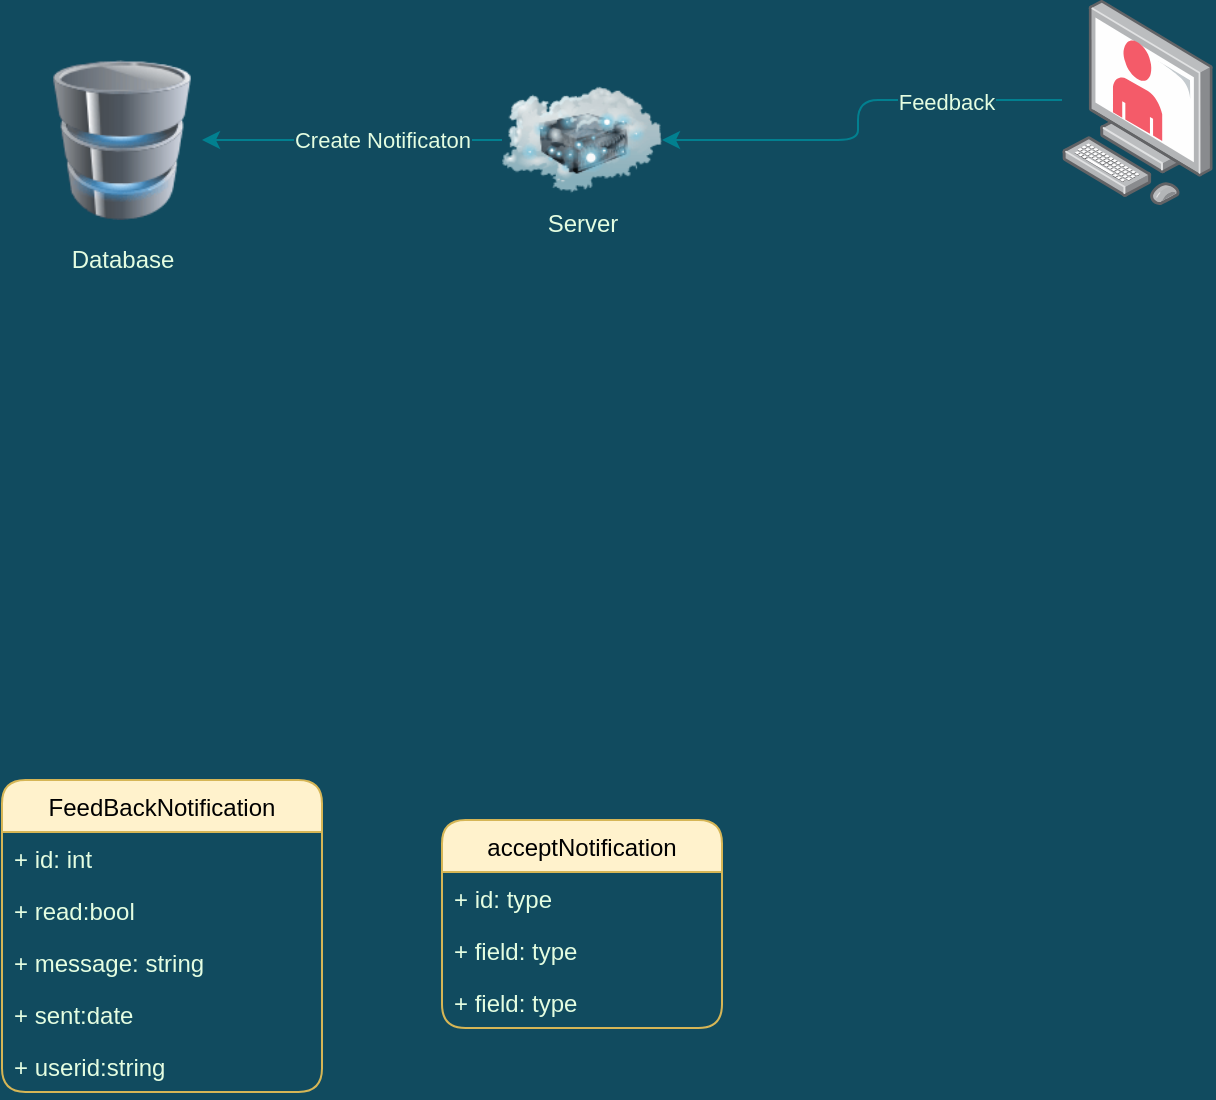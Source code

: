 <mxfile version="15.4.3" type="github">
  <diagram id="m_BbS3otMrVcHqlcPrgL" name="Page-1">
    <mxGraphModel dx="1102" dy="582" grid="1" gridSize="10" guides="1" tooltips="1" connect="1" arrows="1" fold="1" page="1" pageScale="1" pageWidth="850" pageHeight="1100" background="#114B5F" math="0" shadow="0">
      <root>
        <mxCell id="0" />
        <mxCell id="1" parent="0" />
        <mxCell id="1xIDlhuD8FW9p0ByaJr1-2" value="FeedBackNotification" style="swimlane;fontStyle=0;childLayout=stackLayout;horizontal=1;startSize=26;fillColor=#fff2cc;horizontalStack=0;resizeParent=1;resizeParentMax=0;resizeLast=0;collapsible=1;marginBottom=0;strokeColor=#d6b656;rounded=1;" vertex="1" parent="1">
          <mxGeometry x="100" y="780" width="160" height="156" as="geometry" />
        </mxCell>
        <mxCell id="1xIDlhuD8FW9p0ByaJr1-3" value="+ id: int" style="text;strokeColor=none;fillColor=none;align=left;verticalAlign=top;spacingLeft=4;spacingRight=4;overflow=hidden;rotatable=0;points=[[0,0.5],[1,0.5]];portConstraint=eastwest;fontColor=#E4FDE1;rounded=1;" vertex="1" parent="1xIDlhuD8FW9p0ByaJr1-2">
          <mxGeometry y="26" width="160" height="26" as="geometry" />
        </mxCell>
        <mxCell id="1xIDlhuD8FW9p0ByaJr1-4" value="+ read:bool" style="text;strokeColor=none;fillColor=none;align=left;verticalAlign=top;spacingLeft=4;spacingRight=4;overflow=hidden;rotatable=0;points=[[0,0.5],[1,0.5]];portConstraint=eastwest;fontColor=#E4FDE1;rounded=1;" vertex="1" parent="1xIDlhuD8FW9p0ByaJr1-2">
          <mxGeometry y="52" width="160" height="26" as="geometry" />
        </mxCell>
        <mxCell id="1xIDlhuD8FW9p0ByaJr1-5" value="+ message: string&#xa;" style="text;strokeColor=none;fillColor=none;align=left;verticalAlign=top;spacingLeft=4;spacingRight=4;overflow=hidden;rotatable=0;points=[[0,0.5],[1,0.5]];portConstraint=eastwest;fontColor=#E4FDE1;rounded=1;" vertex="1" parent="1xIDlhuD8FW9p0ByaJr1-2">
          <mxGeometry y="78" width="160" height="26" as="geometry" />
        </mxCell>
        <mxCell id="1xIDlhuD8FW9p0ByaJr1-6" value="+ sent:date" style="text;strokeColor=none;fillColor=none;align=left;verticalAlign=top;spacingLeft=4;spacingRight=4;overflow=hidden;rotatable=0;points=[[0,0.5],[1,0.5]];portConstraint=eastwest;fontColor=#E4FDE1;rounded=1;" vertex="1" parent="1xIDlhuD8FW9p0ByaJr1-2">
          <mxGeometry y="104" width="160" height="26" as="geometry" />
        </mxCell>
        <mxCell id="1xIDlhuD8FW9p0ByaJr1-7" value="+ userid:string" style="text;strokeColor=none;fillColor=none;align=left;verticalAlign=top;spacingLeft=4;spacingRight=4;overflow=hidden;rotatable=0;points=[[0,0.5],[1,0.5]];portConstraint=eastwest;fontColor=#E4FDE1;rounded=1;" vertex="1" parent="1xIDlhuD8FW9p0ByaJr1-2">
          <mxGeometry y="130" width="160" height="26" as="geometry" />
        </mxCell>
        <mxCell id="1xIDlhuD8FW9p0ByaJr1-13" style="edgeStyle=orthogonalEdgeStyle;orthogonalLoop=1;jettySize=auto;html=1;entryX=1;entryY=0.5;entryDx=0;entryDy=0;labelBackgroundColor=#114B5F;strokeColor=#028090;fontColor=#E4FDE1;" edge="1" parent="1" source="1xIDlhuD8FW9p0ByaJr1-8" target="1xIDlhuD8FW9p0ByaJr1-18">
          <mxGeometry relative="1" as="geometry">
            <mxPoint x="450" y="470" as="targetPoint" />
            <Array as="points">
              <mxPoint x="528" y="440" />
              <mxPoint x="528" y="460" />
            </Array>
          </mxGeometry>
        </mxCell>
        <mxCell id="1xIDlhuD8FW9p0ByaJr1-14" value="Feedback" style="edgeLabel;html=1;align=center;verticalAlign=middle;resizable=0;points=[];labelBackgroundColor=#114B5F;fontColor=#E4FDE1;rounded=1;" vertex="1" connectable="0" parent="1xIDlhuD8FW9p0ByaJr1-13">
          <mxGeometry x="-0.378" y="3" relative="1" as="geometry">
            <mxPoint x="10" y="-2" as="offset" />
          </mxGeometry>
        </mxCell>
        <mxCell id="1xIDlhuD8FW9p0ByaJr1-8" value="" style="points=[];aspect=fixed;html=1;align=center;shadow=0;dashed=0;image;image=img/lib/allied_telesis/computer_and_terminals/Personal_Computer.svg;labelBackgroundColor=#114B5F;fillColor=#F45B69;strokeColor=#028090;fontColor=#E4FDE1;rounded=1;" vertex="1" parent="1">
          <mxGeometry x="630" y="390" width="75.6" height="102.46" as="geometry" />
        </mxCell>
        <mxCell id="1xIDlhuD8FW9p0ByaJr1-16" value="" style="image;html=1;image=img/lib/clip_art/computers/Database_128x128.png;labelBackgroundColor=#114B5F;fillColor=#F45B69;strokeColor=#028090;fontColor=#E4FDE1;rounded=1;" vertex="1" parent="1">
          <mxGeometry x="120" y="420" width="80" height="80" as="geometry" />
        </mxCell>
        <mxCell id="1xIDlhuD8FW9p0ByaJr1-19" style="edgeStyle=orthogonalEdgeStyle;orthogonalLoop=1;jettySize=auto;html=1;labelBackgroundColor=#114B5F;strokeColor=#028090;fontColor=#E4FDE1;" edge="1" parent="1" source="1xIDlhuD8FW9p0ByaJr1-18" target="1xIDlhuD8FW9p0ByaJr1-16">
          <mxGeometry relative="1" as="geometry" />
        </mxCell>
        <mxCell id="1xIDlhuD8FW9p0ByaJr1-21" value="Create Notificaton" style="edgeLabel;html=1;align=center;verticalAlign=middle;resizable=0;points=[];labelBackgroundColor=#114B5F;fontColor=#E4FDE1;rounded=1;" vertex="1" connectable="0" parent="1xIDlhuD8FW9p0ByaJr1-19">
          <mxGeometry x="-0.36" y="1" relative="1" as="geometry">
            <mxPoint x="-12" y="-1" as="offset" />
          </mxGeometry>
        </mxCell>
        <mxCell id="1xIDlhuD8FW9p0ByaJr1-18" value="" style="image;html=1;image=img/lib/clip_art/networking/Cloud_Server_128x128.png;labelBackgroundColor=#114B5F;fillColor=#F45B69;strokeColor=#028090;fontColor=#E4FDE1;rounded=1;" vertex="1" parent="1">
          <mxGeometry x="350" y="420" width="80" height="80" as="geometry" />
        </mxCell>
        <mxCell id="1xIDlhuD8FW9p0ByaJr1-22" value="Server" style="text;html=1;align=center;verticalAlign=middle;resizable=0;points=[];autosize=1;strokeColor=none;fillColor=none;fontColor=#E4FDE1;rounded=1;" vertex="1" parent="1">
          <mxGeometry x="365" y="492.46" width="50" height="20" as="geometry" />
        </mxCell>
        <mxCell id="1xIDlhuD8FW9p0ByaJr1-23" value="Database" style="text;html=1;align=center;verticalAlign=middle;resizable=0;points=[];autosize=1;strokeColor=none;fillColor=none;fontColor=#E4FDE1;rounded=1;" vertex="1" parent="1">
          <mxGeometry x="125" y="510" width="70" height="20" as="geometry" />
        </mxCell>
        <mxCell id="1xIDlhuD8FW9p0ByaJr1-24" value="" style="verticalLabelPosition=bottom;html=1;verticalAlign=top;strokeWidth=1;align=center;outlineConnect=0;dashed=0;outlineConnect=0;shape=mxgraph.aws3d.end_user;strokeColor=none;fillColor=#F45B69;aspect=fixed;fontColor=#E4FDE1;rounded=1;" vertex="1" parent="1">
          <mxGeometry x="655.49" y="410" width="24.61" height="50.46" as="geometry" />
        </mxCell>
        <mxCell id="1xIDlhuD8FW9p0ByaJr1-26" value="acceptNotification" style="swimlane;fontStyle=0;childLayout=stackLayout;horizontal=1;startSize=26;horizontalStack=0;resizeParent=1;resizeParentMax=0;resizeLast=0;collapsible=1;marginBottom=0;fillColor=#fff2cc;strokeColor=#d6b656;rounded=1;" vertex="1" parent="1">
          <mxGeometry x="320" y="800" width="140" height="104" as="geometry" />
        </mxCell>
        <mxCell id="1xIDlhuD8FW9p0ByaJr1-27" value="+ id: type" style="text;strokeColor=none;fillColor=none;align=left;verticalAlign=top;spacingLeft=4;spacingRight=4;overflow=hidden;rotatable=0;points=[[0,0.5],[1,0.5]];portConstraint=eastwest;fontColor=#E4FDE1;rounded=1;" vertex="1" parent="1xIDlhuD8FW9p0ByaJr1-26">
          <mxGeometry y="26" width="140" height="26" as="geometry" />
        </mxCell>
        <mxCell id="1xIDlhuD8FW9p0ByaJr1-28" value="+ field: type" style="text;strokeColor=none;fillColor=none;align=left;verticalAlign=top;spacingLeft=4;spacingRight=4;overflow=hidden;rotatable=0;points=[[0,0.5],[1,0.5]];portConstraint=eastwest;fontColor=#E4FDE1;rounded=1;" vertex="1" parent="1xIDlhuD8FW9p0ByaJr1-26">
          <mxGeometry y="52" width="140" height="26" as="geometry" />
        </mxCell>
        <mxCell id="1xIDlhuD8FW9p0ByaJr1-29" value="+ field: type" style="text;strokeColor=none;fillColor=none;align=left;verticalAlign=top;spacingLeft=4;spacingRight=4;overflow=hidden;rotatable=0;points=[[0,0.5],[1,0.5]];portConstraint=eastwest;fontColor=#E4FDE1;rounded=1;" vertex="1" parent="1xIDlhuD8FW9p0ByaJr1-26">
          <mxGeometry y="78" width="140" height="26" as="geometry" />
        </mxCell>
      </root>
    </mxGraphModel>
  </diagram>
</mxfile>
